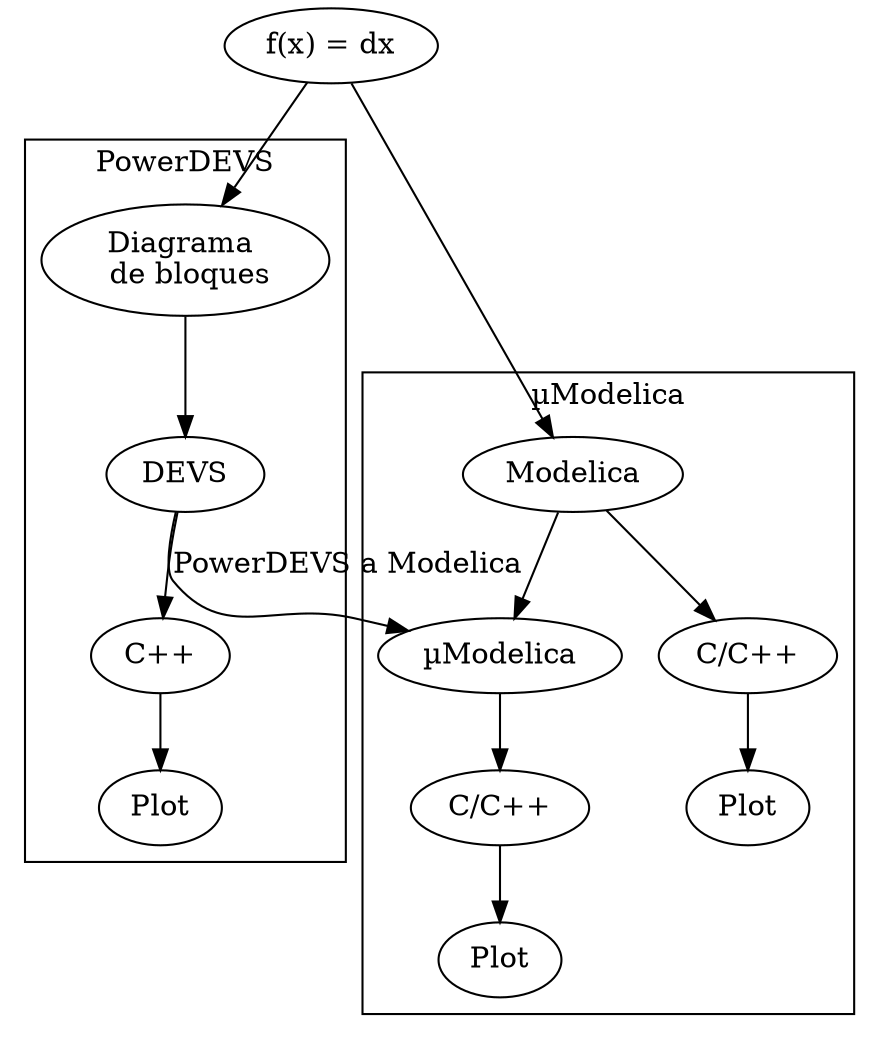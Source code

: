 digraph G {

	subgraph cluster_0 {
		a0 -> a1 -> a2 -> a3;
		label = "PowerDEVS";
	}

	subgraph cluster_1 {
		b0 -> b1 -> b2 -> b3;
		b0 -> b0_1 -> b0_2
		label = "µModelica";
	}
	start -> a0;
	start -> b0;
	a0 [label="Diagrama \n de bloques"]
	a1 [label="DEVS"]
	a2 [label="C++"]
	a3 [label="Plot"]
	b0 [label="Modelica"] 
	b0_1 [label="C/C++"]
	b0_2 [label="Plot"]
        b1 [label="µModelica"]
	a1 -> b1 [ label="PowerDEVS a Modelica" ];
	b2 [label="C/C++"]
	b3 [label="Plot"]
	start [label="f(x) = dx"];
}
